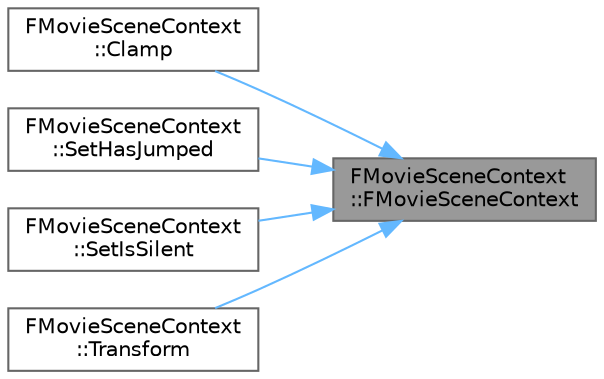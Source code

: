 digraph "FMovieSceneContext::FMovieSceneContext"
{
 // INTERACTIVE_SVG=YES
 // LATEX_PDF_SIZE
  bgcolor="transparent";
  edge [fontname=Helvetica,fontsize=10,labelfontname=Helvetica,labelfontsize=10];
  node [fontname=Helvetica,fontsize=10,shape=box,height=0.2,width=0.4];
  rankdir="RL";
  Node1 [id="Node000001",label="FMovieSceneContext\l::FMovieSceneContext",height=0.2,width=0.4,color="gray40", fillcolor="grey60", style="filled", fontcolor="black",tooltip="Construction from an evaluation range, and a current status."];
  Node1 -> Node2 [id="edge1_Node000001_Node000002",dir="back",color="steelblue1",style="solid",tooltip=" "];
  Node2 [id="Node000002",label="FMovieSceneContext\l::Clamp",height=0.2,width=0.4,color="grey40", fillcolor="white", style="filled",URL="$dd/daf/structFMovieSceneContext.html#a9e3a36923449db9e408360d4083f79e6",tooltip="Clamp the current evaluation range to the specified range (in the current transform space)"];
  Node1 -> Node3 [id="edge2_Node000001_Node000003",dir="back",color="steelblue1",style="solid",tooltip=" "];
  Node3 [id="Node000003",label="FMovieSceneContext\l::SetHasJumped",height=0.2,width=0.4,color="grey40", fillcolor="white", style="filled",URL="$dd/daf/structFMovieSceneContext.html#a202632565aa3d2e780fbb3618126b69a",tooltip="Indicate that we've just jumped to a different time."];
  Node1 -> Node4 [id="edge3_Node000001_Node000004",dir="back",color="steelblue1",style="solid",tooltip=" "];
  Node4 [id="Node000004",label="FMovieSceneContext\l::SetIsSilent",height=0.2,width=0.4,color="grey40", fillcolor="white", style="filled",URL="$dd/daf/structFMovieSceneContext.html#a82e18c3365526caeb587c3c98243fb1f",tooltip="Set the context to silent mode."];
  Node1 -> Node5 [id="edge4_Node000001_Node000005",dir="back",color="steelblue1",style="solid",tooltip=" "];
  Node5 [id="Node000005",label="FMovieSceneContext\l::Transform",height=0.2,width=0.4,color="grey40", fillcolor="white", style="filled",URL="$dd/daf/structFMovieSceneContext.html#a7351baf038896981b464059c5451c084",tooltip="Transform this context to a different sub sequence space."];
}
